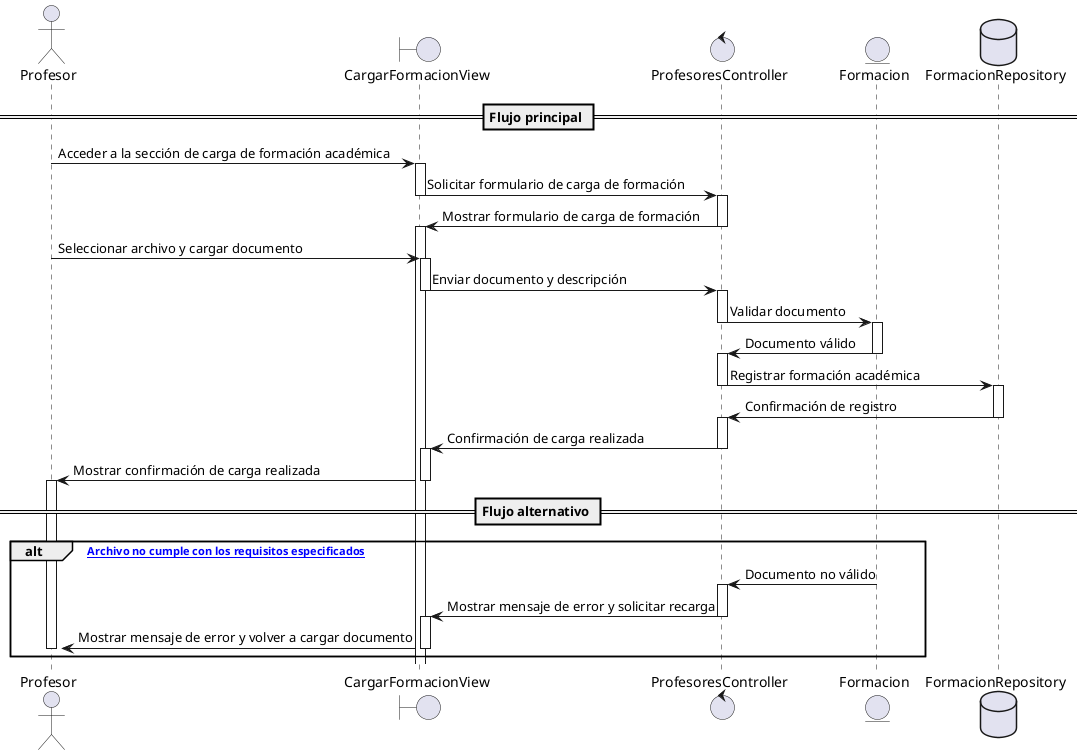 @startuml
actor Profesor
boundary "CargarFormacionView" as View
control "ProfesoresController" as Controller
entity "Formacion" as Formacion
database "FormacionRepository" as Repository

== Flujo principal ==
Profesor -> View --++: Acceder a la sección de carga de formación académica
View -> Controller --++: Solicitar formulario de carga de formación
Controller -> View --++: Mostrar formulario de carga de formación
Profesor -> View --++: Seleccionar archivo y cargar documento
View -> Controller --++: Enviar documento y descripción
Controller -> Formacion --++: Validar documento
Formacion -> Controller --++: Documento válido
Controller -> Repository --++: Registrar formación académica
Repository -> Controller --++: Confirmación de registro
Controller -> View --++: Confirmación de carga realizada
View -> Profesor --++: Mostrar confirmación de carga realizada

== Flujo alternativo ==
alt [A Archivo no cumple con los requisitos especificados]
    Formacion -> Controller --++: Documento no válido
    Controller -> View --++: Mostrar mensaje de error y solicitar recarga
    View -> Profesor --++: Mostrar mensaje de error y volver a cargar documento
end
@enduml
